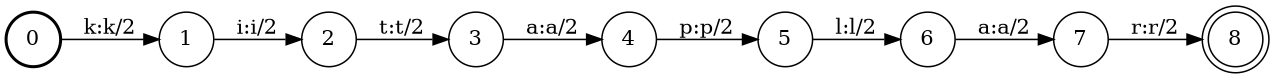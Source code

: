 digraph FST {
rankdir = LR;
size = "8.5,11";
label = "";
center = 1;
orientation = Portrait;
ranksep = "0.4";
nodesep = "0.25";
0 [label = "0", shape = circle, style = bold, fontsize = 14]
	0 -> 1 [label = "k:k/2", fontsize = 14];
1 [label = "1", shape = circle, style = solid, fontsize = 14]
	1 -> 2 [label = "i:i/2", fontsize = 14];
2 [label = "2", shape = circle, style = solid, fontsize = 14]
	2 -> 3 [label = "t:t/2", fontsize = 14];
3 [label = "3", shape = circle, style = solid, fontsize = 14]
	3 -> 4 [label = "a:a/2", fontsize = 14];
4 [label = "4", shape = circle, style = solid, fontsize = 14]
	4 -> 5 [label = "p:p/2", fontsize = 14];
5 [label = "5", shape = circle, style = solid, fontsize = 14]
	5 -> 6 [label = "l:l/2", fontsize = 14];
6 [label = "6", shape = circle, style = solid, fontsize = 14]
	6 -> 7 [label = "a:a/2", fontsize = 14];
7 [label = "7", shape = circle, style = solid, fontsize = 14]
	7 -> 8 [label = "r:r/2", fontsize = 14];
8 [label = "8", shape = doublecircle, style = solid, fontsize = 14]
}
